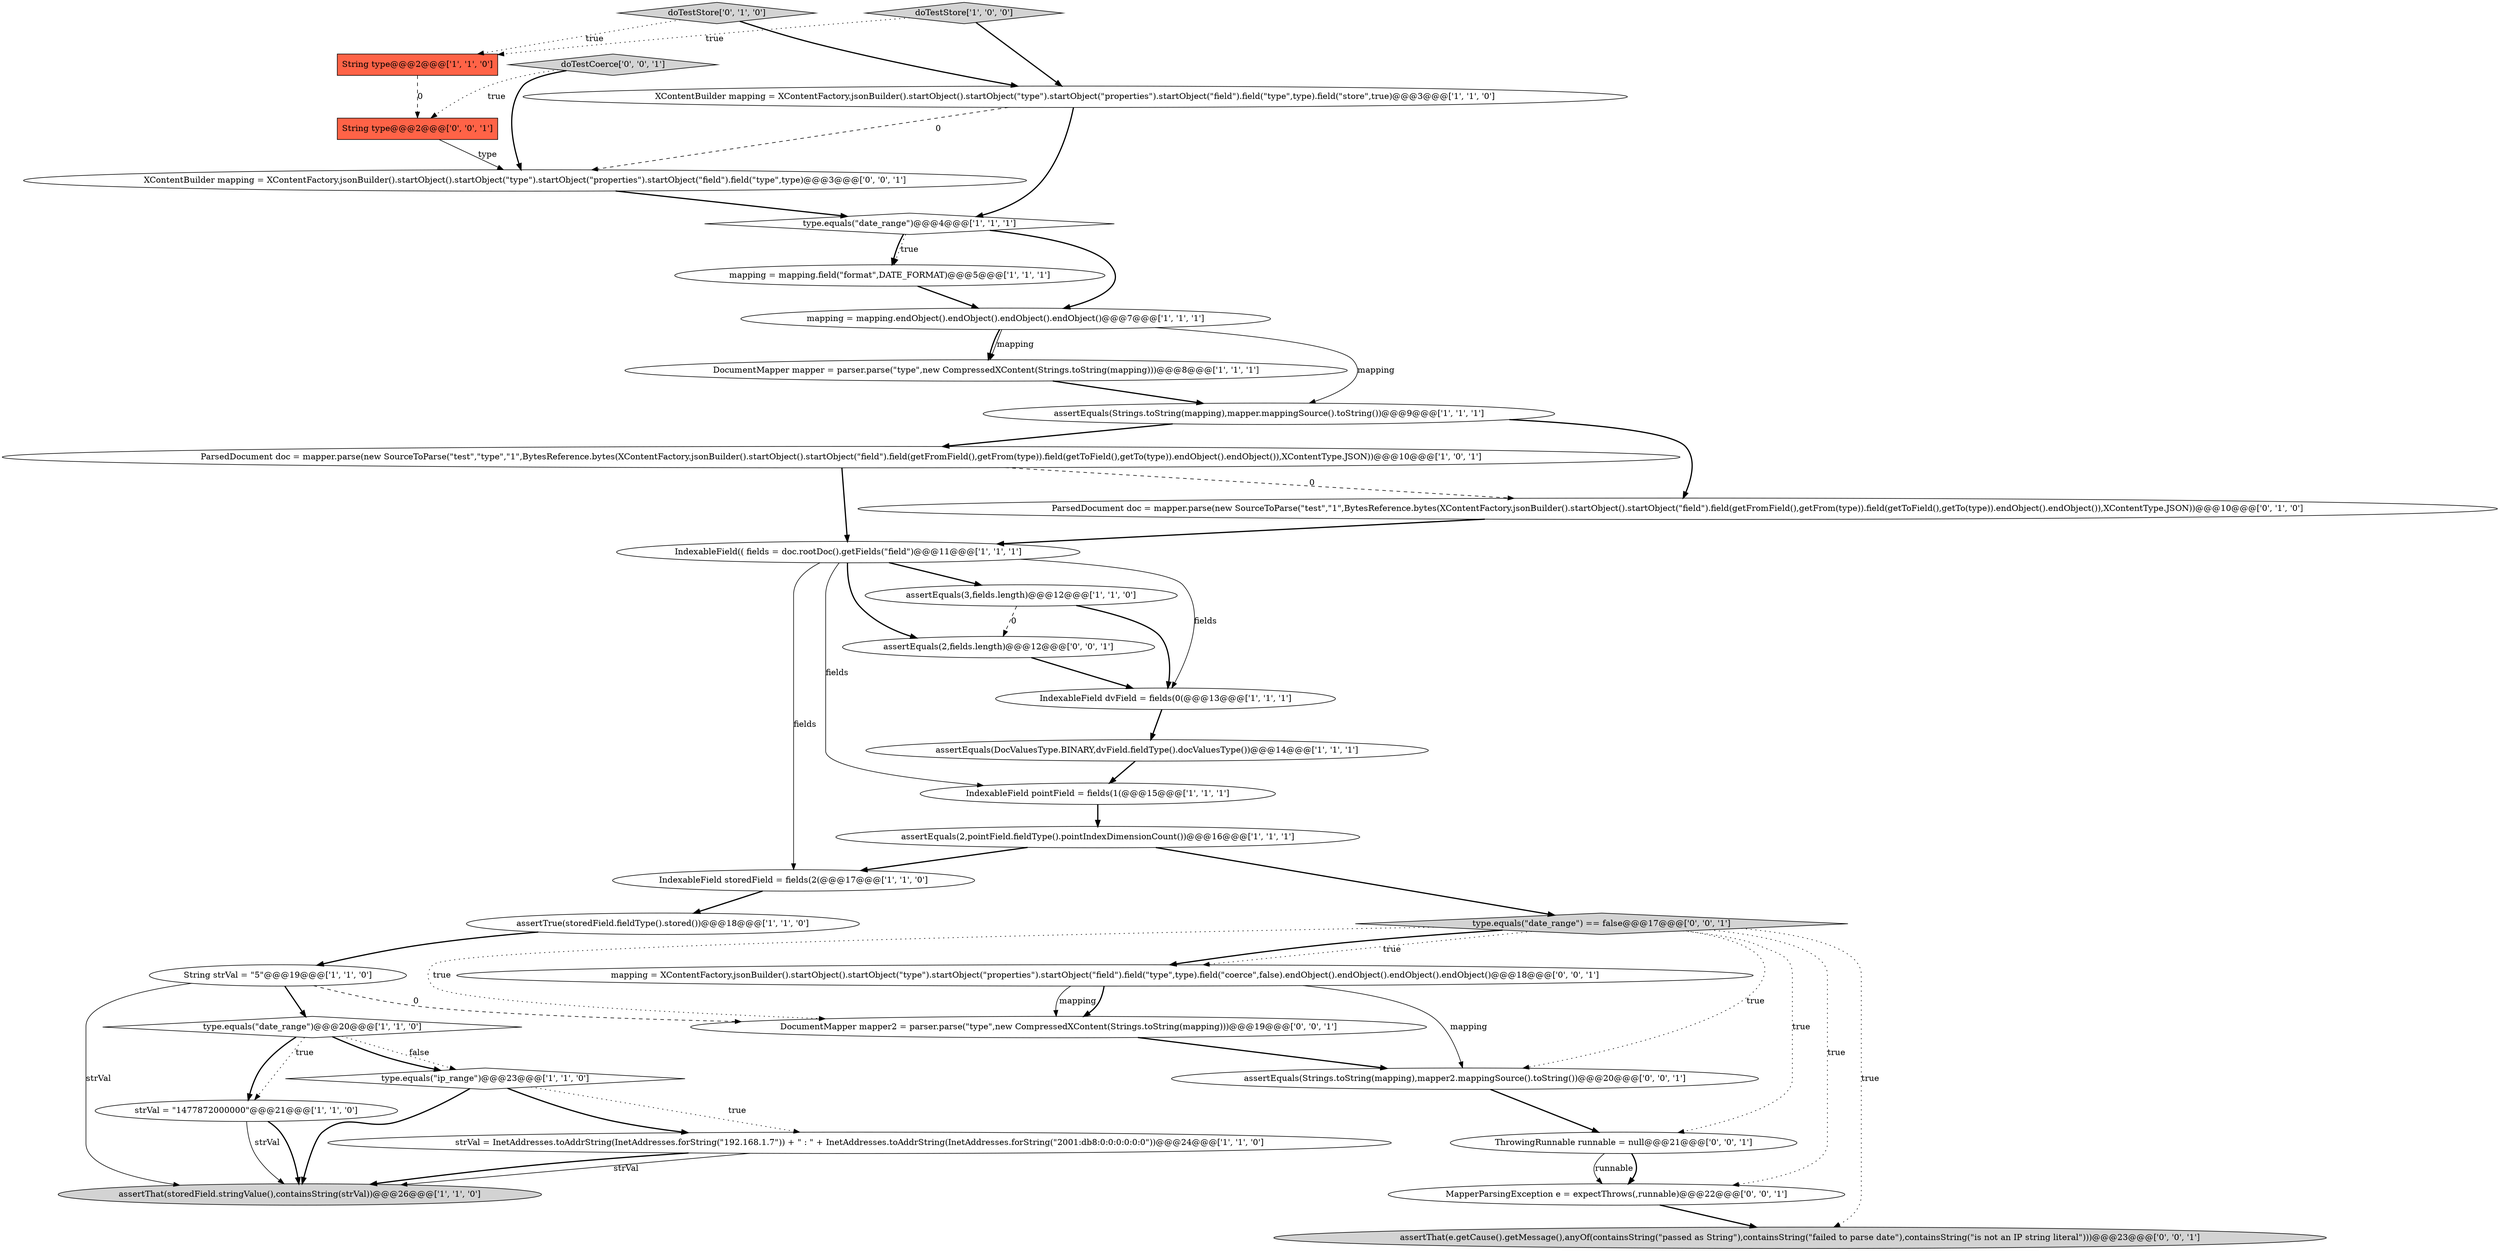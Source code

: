 digraph {
11 [style = filled, label = "IndexableField pointField = fields(1(@@@15@@@['1', '1', '1']", fillcolor = white, shape = ellipse image = "AAA0AAABBB1BBB"];
23 [style = filled, label = "doTestStore['0', '1', '0']", fillcolor = lightgray, shape = diamond image = "AAA0AAABBB2BBB"];
30 [style = filled, label = "doTestCoerce['0', '0', '1']", fillcolor = lightgray, shape = diamond image = "AAA0AAABBB3BBB"];
35 [style = filled, label = "ThrowingRunnable runnable = null@@@21@@@['0', '0', '1']", fillcolor = white, shape = ellipse image = "AAA0AAABBB3BBB"];
14 [style = filled, label = "ParsedDocument doc = mapper.parse(new SourceToParse(\"test\",\"type\",\"1\",BytesReference.bytes(XContentFactory.jsonBuilder().startObject().startObject(\"field\").field(getFromField(),getFrom(type)).field(getToField(),getTo(type)).endObject().endObject()),XContentType.JSON))@@@10@@@['1', '0', '1']", fillcolor = white, shape = ellipse image = "AAA0AAABBB1BBB"];
17 [style = filled, label = "assertEquals(DocValuesType.BINARY,dvField.fieldType().docValuesType())@@@14@@@['1', '1', '1']", fillcolor = white, shape = ellipse image = "AAA0AAABBB1BBB"];
15 [style = filled, label = "DocumentMapper mapper = parser.parse(\"type\",new CompressedXContent(Strings.toString(mapping)))@@@8@@@['1', '1', '1']", fillcolor = white, shape = ellipse image = "AAA0AAABBB1BBB"];
0 [style = filled, label = "XContentBuilder mapping = XContentFactory.jsonBuilder().startObject().startObject(\"type\").startObject(\"properties\").startObject(\"field\").field(\"type\",type).field(\"store\",true)@@@3@@@['1', '1', '0']", fillcolor = white, shape = ellipse image = "AAA0AAABBB1BBB"];
13 [style = filled, label = "IndexableField dvField = fields(0(@@@13@@@['1', '1', '1']", fillcolor = white, shape = ellipse image = "AAA0AAABBB1BBB"];
32 [style = filled, label = "assertEquals(Strings.toString(mapping),mapper2.mappingSource().toString())@@@20@@@['0', '0', '1']", fillcolor = white, shape = ellipse image = "AAA0AAABBB3BBB"];
5 [style = filled, label = "mapping = mapping.endObject().endObject().endObject().endObject()@@@7@@@['1', '1', '1']", fillcolor = white, shape = ellipse image = "AAA0AAABBB1BBB"];
6 [style = filled, label = "assertTrue(storedField.fieldType().stored())@@@18@@@['1', '1', '0']", fillcolor = white, shape = ellipse image = "AAA0AAABBB1BBB"];
20 [style = filled, label = "String type@@@2@@@['1', '1', '0']", fillcolor = tomato, shape = box image = "AAA0AAABBB1BBB"];
27 [style = filled, label = "String type@@@2@@@['0', '0', '1']", fillcolor = tomato, shape = box image = "AAA0AAABBB3BBB"];
8 [style = filled, label = "assertThat(storedField.stringValue(),containsString(strVal))@@@26@@@['1', '1', '0']", fillcolor = lightgray, shape = ellipse image = "AAA0AAABBB1BBB"];
3 [style = filled, label = "IndexableField storedField = fields(2(@@@17@@@['1', '1', '0']", fillcolor = white, shape = ellipse image = "AAA0AAABBB1BBB"];
10 [style = filled, label = "String strVal = \"5\"@@@19@@@['1', '1', '0']", fillcolor = white, shape = ellipse image = "AAA0AAABBB1BBB"];
4 [style = filled, label = "mapping = mapping.field(\"format\",DATE_FORMAT)@@@5@@@['1', '1', '1']", fillcolor = white, shape = ellipse image = "AAA0AAABBB1BBB"];
24 [style = filled, label = "ParsedDocument doc = mapper.parse(new SourceToParse(\"test\",\"1\",BytesReference.bytes(XContentFactory.jsonBuilder().startObject().startObject(\"field\").field(getFromField(),getFrom(type)).field(getToField(),getTo(type)).endObject().endObject()),XContentType.JSON))@@@10@@@['0', '1', '0']", fillcolor = white, shape = ellipse image = "AAA1AAABBB2BBB"];
1 [style = filled, label = "type.equals(\"ip_range\")@@@23@@@['1', '1', '0']", fillcolor = white, shape = diamond image = "AAA0AAABBB1BBB"];
31 [style = filled, label = "assertThat(e.getCause().getMessage(),anyOf(containsString(\"passed as String\"),containsString(\"failed to parse date\"),containsString(\"is not an IP string literal\")))@@@23@@@['0', '0', '1']", fillcolor = lightgray, shape = ellipse image = "AAA0AAABBB3BBB"];
28 [style = filled, label = "XContentBuilder mapping = XContentFactory.jsonBuilder().startObject().startObject(\"type\").startObject(\"properties\").startObject(\"field\").field(\"type\",type)@@@3@@@['0', '0', '1']", fillcolor = white, shape = ellipse image = "AAA0AAABBB3BBB"];
19 [style = filled, label = "strVal = InetAddresses.toAddrString(InetAddresses.forString(\"192.168.1.7\")) + \" : \" + InetAddresses.toAddrString(InetAddresses.forString(\"2001:db8:0:0:0:0:0:0\"))@@@24@@@['1', '1', '0']", fillcolor = white, shape = ellipse image = "AAA0AAABBB1BBB"];
12 [style = filled, label = "IndexableField(( fields = doc.rootDoc().getFields(\"field\")@@@11@@@['1', '1', '1']", fillcolor = white, shape = ellipse image = "AAA0AAABBB1BBB"];
16 [style = filled, label = "assertEquals(3,fields.length)@@@12@@@['1', '1', '0']", fillcolor = white, shape = ellipse image = "AAA0AAABBB1BBB"];
22 [style = filled, label = "doTestStore['1', '0', '0']", fillcolor = lightgray, shape = diamond image = "AAA0AAABBB1BBB"];
9 [style = filled, label = "assertEquals(Strings.toString(mapping),mapper.mappingSource().toString())@@@9@@@['1', '1', '1']", fillcolor = white, shape = ellipse image = "AAA0AAABBB1BBB"];
26 [style = filled, label = "DocumentMapper mapper2 = parser.parse(\"type\",new CompressedXContent(Strings.toString(mapping)))@@@19@@@['0', '0', '1']", fillcolor = white, shape = ellipse image = "AAA0AAABBB3BBB"];
21 [style = filled, label = "strVal = \"1477872000000\"@@@21@@@['1', '1', '0']", fillcolor = white, shape = ellipse image = "AAA0AAABBB1BBB"];
25 [style = filled, label = "assertEquals(2,fields.length)@@@12@@@['0', '0', '1']", fillcolor = white, shape = ellipse image = "AAA0AAABBB3BBB"];
2 [style = filled, label = "type.equals(\"date_range\")@@@4@@@['1', '1', '1']", fillcolor = white, shape = diamond image = "AAA0AAABBB1BBB"];
33 [style = filled, label = "MapperParsingException e = expectThrows(,runnable)@@@22@@@['0', '0', '1']", fillcolor = white, shape = ellipse image = "AAA0AAABBB3BBB"];
18 [style = filled, label = "type.equals(\"date_range\")@@@20@@@['1', '1', '0']", fillcolor = white, shape = diamond image = "AAA0AAABBB1BBB"];
7 [style = filled, label = "assertEquals(2,pointField.fieldType().pointIndexDimensionCount())@@@16@@@['1', '1', '1']", fillcolor = white, shape = ellipse image = "AAA0AAABBB1BBB"];
29 [style = filled, label = "mapping = XContentFactory.jsonBuilder().startObject().startObject(\"type\").startObject(\"properties\").startObject(\"field\").field(\"type\",type).field(\"coerce\",false).endObject().endObject().endObject().endObject()@@@18@@@['0', '0', '1']", fillcolor = white, shape = ellipse image = "AAA0AAABBB3BBB"];
34 [style = filled, label = "type.equals(\"date_range\") == false@@@17@@@['0', '0', '1']", fillcolor = lightgray, shape = diamond image = "AAA0AAABBB3BBB"];
12->25 [style = bold, label=""];
35->33 [style = bold, label=""];
12->13 [style = solid, label="fields"];
34->29 [style = dotted, label="true"];
12->3 [style = solid, label="fields"];
21->8 [style = solid, label="strVal"];
16->25 [style = dashed, label="0"];
2->4 [style = dotted, label="true"];
2->4 [style = bold, label=""];
15->9 [style = bold, label=""];
33->31 [style = bold, label=""];
34->26 [style = dotted, label="true"];
19->8 [style = solid, label="strVal"];
29->32 [style = solid, label="mapping"];
0->28 [style = dashed, label="0"];
22->0 [style = bold, label=""];
23->20 [style = dotted, label="true"];
13->17 [style = bold, label=""];
2->5 [style = bold, label=""];
30->27 [style = dotted, label="true"];
4->5 [style = bold, label=""];
19->8 [style = bold, label=""];
1->8 [style = bold, label=""];
22->20 [style = dotted, label="true"];
34->35 [style = dotted, label="true"];
14->12 [style = bold, label=""];
21->8 [style = bold, label=""];
12->11 [style = solid, label="fields"];
16->13 [style = bold, label=""];
27->28 [style = solid, label="type"];
23->0 [style = bold, label=""];
10->18 [style = bold, label=""];
11->7 [style = bold, label=""];
3->6 [style = bold, label=""];
12->16 [style = bold, label=""];
6->10 [style = bold, label=""];
7->3 [style = bold, label=""];
10->8 [style = solid, label="strVal"];
9->24 [style = bold, label=""];
32->35 [style = bold, label=""];
18->21 [style = dotted, label="true"];
14->24 [style = dashed, label="0"];
34->32 [style = dotted, label="true"];
26->32 [style = bold, label=""];
25->13 [style = bold, label=""];
7->34 [style = bold, label=""];
20->27 [style = dashed, label="0"];
34->31 [style = dotted, label="true"];
1->19 [style = dotted, label="true"];
17->11 [style = bold, label=""];
1->19 [style = bold, label=""];
9->14 [style = bold, label=""];
18->21 [style = bold, label=""];
18->1 [style = dotted, label="false"];
30->28 [style = bold, label=""];
5->9 [style = solid, label="mapping"];
18->1 [style = bold, label=""];
24->12 [style = bold, label=""];
35->33 [style = solid, label="runnable"];
10->26 [style = dashed, label="0"];
34->29 [style = bold, label=""];
34->33 [style = dotted, label="true"];
0->2 [style = bold, label=""];
5->15 [style = solid, label="mapping"];
28->2 [style = bold, label=""];
29->26 [style = solid, label="mapping"];
5->15 [style = bold, label=""];
29->26 [style = bold, label=""];
}

